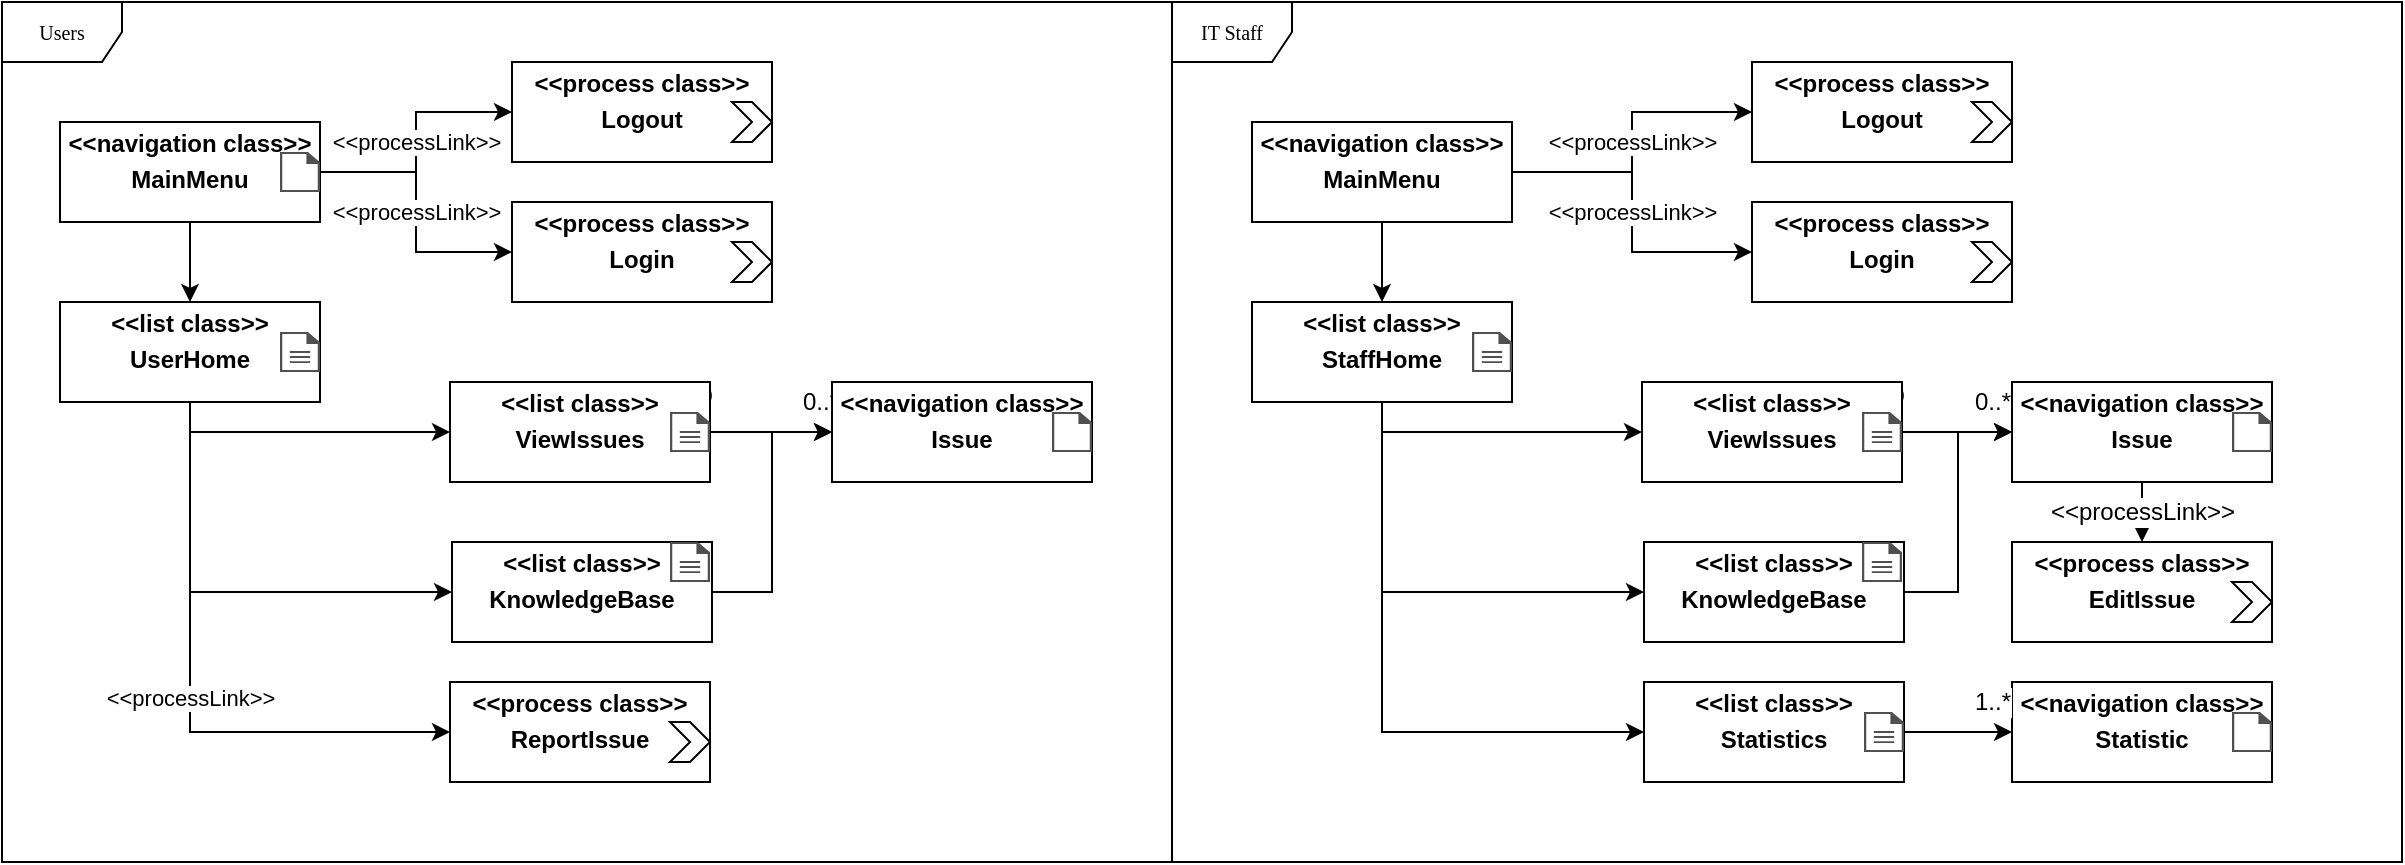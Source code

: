 <mxfile version="18.0.2" type="device"><diagram name="Page-1" id="c4acf3e9-155e-7222-9cf6-157b1a14988f"><mxGraphModel dx="360" dy="430" grid="1" gridSize="10" guides="1" tooltips="1" connect="1" arrows="1" fold="1" page="1" pageScale="1" pageWidth="850" pageHeight="1100" background="none" math="0" shadow="0"><root><mxCell id="0"/><mxCell id="1" parent="0"/><mxCell id="17acba5748e5396b-1" value="Users" style="shape=umlFrame;whiteSpace=wrap;html=1;rounded=0;shadow=0;comic=0;labelBackgroundColor=none;strokeWidth=1;fontFamily=Verdana;fontSize=10;align=center;" parent="1" vertex="1"><mxGeometry x="15" y="10" width="585" height="430" as="geometry"/></mxCell><mxCell id="d8Zynn3N7Q0lfRo9n0hZ-193" value="0..*" style="edgeStyle=orthogonalEdgeStyle;rounded=0;orthogonalLoop=1;jettySize=auto;html=1;exitX=1;exitY=0.5;exitDx=0;exitDy=0;entryX=0;entryY=0.5;entryDx=0;entryDy=0;fontSize=12;" parent="1" source="d8Zynn3N7Q0lfRo9n0hZ-51" target="d8Zynn3N7Q0lfRo9n0hZ-173" edge="1"><mxGeometry x="0.905" y="15" relative="1" as="geometry"><mxPoint as="offset"/></mxGeometry></mxCell><mxCell id="5d2195bd80daf111-28" style="edgeStyle=orthogonalEdgeStyle;rounded=0;html=1;dashed=1;labelBackgroundColor=none;startFill=0;endArrow=open;endFill=0;endSize=10;fontFamily=Verdana;fontSize=10;" parent="1" edge="1"><mxGeometry relative="1" as="geometry"><Array as="points"><mxPoint x="320" y="490"/><mxPoint x="320" y="460"/></Array><mxPoint x="380" y="460" as="targetPoint"/></mxGeometry></mxCell><mxCell id="5d2195bd80daf111-29" style="edgeStyle=orthogonalEdgeStyle;rounded=0;html=1;dashed=1;labelBackgroundColor=none;startFill=0;endArrow=open;endFill=0;endSize=10;fontFamily=Verdana;fontSize=10;" parent="1" edge="1"><mxGeometry relative="1" as="geometry"><mxPoint x="380" y="520" as="targetPoint"/></mxGeometry></mxCell><mxCell id="5d2195bd80daf111-31" style="edgeStyle=orthogonalEdgeStyle;rounded=0;html=1;dashed=1;labelBackgroundColor=none;startFill=0;endArrow=open;endFill=0;endSize=10;fontFamily=Verdana;fontSize=10;" parent="1" edge="1"><mxGeometry relative="1" as="geometry"><Array as="points"><mxPoint x="350" y="560"/><mxPoint x="350" y="560"/></Array><mxPoint x="650" y="560" as="targetPoint"/></mxGeometry></mxCell><mxCell id="d8Zynn3N7Q0lfRo9n0hZ-12" value="IT Staff" style="shape=umlFrame;whiteSpace=wrap;html=1;rounded=0;shadow=0;comic=0;labelBackgroundColor=none;strokeWidth=1;fontFamily=Verdana;fontSize=10;align=center;" parent="1" vertex="1"><mxGeometry x="600" y="10" width="615" height="430" as="geometry"/></mxCell><mxCell id="d8Zynn3N7Q0lfRo9n0hZ-34" value="" style="group" parent="1" vertex="1" connectable="0"><mxGeometry x="270" y="40" width="130" height="50" as="geometry"/></mxCell><mxCell id="d8Zynn3N7Q0lfRo9n0hZ-70" value="" style="group" parent="d8Zynn3N7Q0lfRo9n0hZ-34" vertex="1" connectable="0"><mxGeometry width="130" height="50" as="geometry"/></mxCell><mxCell id="d8Zynn3N7Q0lfRo9n0hZ-25" value="&lt;p style=&quot;margin:0px;margin-top:4px;text-align:center;&quot;&gt;&lt;b&gt;&amp;lt;&amp;lt;process class&amp;gt;&amp;gt;&lt;/b&gt;&lt;/p&gt;&lt;p style=&quot;margin:0px;margin-top:4px;text-align:center;&quot;&gt;&lt;b&gt;Logout&lt;/b&gt;&lt;/p&gt;" style="verticalAlign=top;align=left;overflow=fill;fontSize=12;fontFamily=Helvetica;html=1;rounded=0;shadow=0;comic=0;labelBackgroundColor=none;strokeWidth=1" parent="d8Zynn3N7Q0lfRo9n0hZ-70" vertex="1"><mxGeometry width="130" height="50" as="geometry"/></mxCell><mxCell id="d8Zynn3N7Q0lfRo9n0hZ-26" value="" style="html=1;shadow=0;dashed=0;align=center;verticalAlign=middle;shape=mxgraph.arrows2.arrow;dy=0;dx=10;notch=10;" parent="d8Zynn3N7Q0lfRo9n0hZ-70" vertex="1"><mxGeometry x="110" y="20" width="20" height="20" as="geometry"/></mxCell><mxCell id="d8Zynn3N7Q0lfRo9n0hZ-35" value="" style="group" parent="1" vertex="1" connectable="0"><mxGeometry x="44" y="70" width="130" height="50" as="geometry"/></mxCell><mxCell id="d8Zynn3N7Q0lfRo9n0hZ-40" value="" style="group" parent="d8Zynn3N7Q0lfRo9n0hZ-35" vertex="1" connectable="0"><mxGeometry width="130" height="50" as="geometry"/></mxCell><mxCell id="5d2195bd80daf111-19" value="&lt;p style=&quot;margin: 4px 0px 0px; text-align: center;&quot;&gt;&lt;b&gt;&amp;lt;&amp;lt;navigation class&amp;gt;&amp;gt;&lt;/b&gt;&lt;/p&gt;&lt;p style=&quot;margin: 4px 0px 0px; text-align: center;&quot;&gt;&lt;b&gt;MainMenu&lt;/b&gt;&lt;/p&gt;" style="verticalAlign=top;align=left;overflow=fill;fontSize=12;fontFamily=Helvetica;html=1;rounded=0;shadow=0;comic=0;labelBackgroundColor=none;strokeWidth=1" parent="d8Zynn3N7Q0lfRo9n0hZ-40" vertex="1"><mxGeometry width="130" height="50" as="geometry"/></mxCell><mxCell id="d8Zynn3N7Q0lfRo9n0hZ-247" value="" style="sketch=0;pointerEvents=1;shadow=0;dashed=0;html=1;strokeColor=none;fillColor=#505050;labelPosition=center;verticalLabelPosition=bottom;verticalAlign=top;outlineConnect=0;align=center;shape=mxgraph.office.concepts.document_blank;" parent="d8Zynn3N7Q0lfRo9n0hZ-40" vertex="1"><mxGeometry x="110" y="15" width="20" height="20" as="geometry"/></mxCell><mxCell id="d8Zynn3N7Q0lfRo9n0hZ-63" value="&amp;lt;&amp;lt;processLink&amp;gt;&amp;gt;" style="edgeStyle=orthogonalEdgeStyle;rounded=0;orthogonalLoop=1;jettySize=auto;html=1;exitX=1;exitY=0.5;exitDx=0;exitDy=0;entryX=0;entryY=0.5;entryDx=0;entryDy=0;fontSize=11;" parent="1" source="5d2195bd80daf111-19" target="d8Zynn3N7Q0lfRo9n0hZ-25" edge="1"><mxGeometry relative="1" as="geometry"/></mxCell><mxCell id="d8Zynn3N7Q0lfRo9n0hZ-64" value="&amp;lt;&amp;lt;processLink&amp;gt;&amp;gt;" style="edgeStyle=orthogonalEdgeStyle;rounded=0;orthogonalLoop=1;jettySize=auto;html=1;exitX=1;exitY=0.5;exitDx=0;exitDy=0;entryX=0;entryY=0.5;entryDx=0;entryDy=0;fontSize=11;" parent="1" source="5d2195bd80daf111-19" target="d8Zynn3N7Q0lfRo9n0hZ-45" edge="1"><mxGeometry relative="1" as="geometry"/></mxCell><mxCell id="d8Zynn3N7Q0lfRo9n0hZ-69" value="" style="group" parent="1" vertex="1" connectable="0"><mxGeometry x="270" y="110" width="130" height="50" as="geometry"/></mxCell><mxCell id="d8Zynn3N7Q0lfRo9n0hZ-45" value="&lt;p style=&quot;margin:0px;margin-top:4px;text-align:center;&quot;&gt;&lt;b&gt;&amp;lt;&amp;lt;process class&amp;gt;&amp;gt;&lt;/b&gt;&lt;/p&gt;&lt;p style=&quot;margin:0px;margin-top:4px;text-align:center;&quot;&gt;&lt;b&gt;Login&lt;/b&gt;&lt;/p&gt;" style="verticalAlign=top;align=left;overflow=fill;fontSize=12;fontFamily=Helvetica;html=1;rounded=0;shadow=0;comic=0;labelBackgroundColor=none;strokeWidth=1" parent="d8Zynn3N7Q0lfRo9n0hZ-69" vertex="1"><mxGeometry width="130" height="50" as="geometry"/></mxCell><mxCell id="d8Zynn3N7Q0lfRo9n0hZ-46" value="" style="html=1;shadow=0;dashed=0;align=center;verticalAlign=middle;shape=mxgraph.arrows2.arrow;dy=0;dx=10;notch=10;" parent="d8Zynn3N7Q0lfRo9n0hZ-69" vertex="1"><mxGeometry x="110" y="20" width="20" height="20" as="geometry"/></mxCell><mxCell id="d8Zynn3N7Q0lfRo9n0hZ-74" value="" style="group" parent="1" vertex="1" connectable="0"><mxGeometry x="239" y="350" width="130" height="50" as="geometry"/></mxCell><mxCell id="d8Zynn3N7Q0lfRo9n0hZ-53" value="&lt;div style=&quot;text-align: center;&quot;&gt;&lt;p style=&quot;margin: 4px 0px 0px;&quot;&gt;&lt;b&gt;&amp;lt;&amp;lt;process class&amp;gt;&amp;gt;&lt;/b&gt;&lt;/p&gt;&lt;p style=&quot;margin: 4px 0px 0px;&quot;&gt;&lt;b&gt;ReportIssue&lt;/b&gt;&lt;/p&gt;&lt;/div&gt;" style="verticalAlign=top;align=left;overflow=fill;fontSize=12;fontFamily=Helvetica;html=1;rounded=0;shadow=0;comic=0;labelBackgroundColor=none;strokeWidth=1" parent="d8Zynn3N7Q0lfRo9n0hZ-74" vertex="1"><mxGeometry width="130" height="50" as="geometry"/></mxCell><mxCell id="d8Zynn3N7Q0lfRo9n0hZ-54" value="" style="html=1;shadow=0;dashed=0;align=center;verticalAlign=middle;shape=mxgraph.arrows2.arrow;dy=0;dx=10;notch=10;fontSize=11;" parent="d8Zynn3N7Q0lfRo9n0hZ-74" vertex="1"><mxGeometry x="110" y="20" width="20" height="20" as="geometry"/></mxCell><mxCell id="d8Zynn3N7Q0lfRo9n0hZ-75" value="" style="group" parent="1" vertex="1" connectable="0"><mxGeometry x="240" y="162" width="130" height="60" as="geometry"/></mxCell><mxCell id="d8Zynn3N7Q0lfRo9n0hZ-58" value="" style="sketch=0;outlineConnect=0;fontColor=#232F3E;gradientColor=none;fillColor=#232F3D;strokeColor=none;dashed=0;verticalLabelPosition=bottom;verticalAlign=top;align=center;html=1;fontSize=12;fontStyle=0;aspect=fixed;pointerEvents=1;shape=mxgraph.aws4.question;" parent="d8Zynn3N7Q0lfRo9n0hZ-75" vertex="1"><mxGeometry x="119.49" y="40" width="10.51" height="20" as="geometry"/></mxCell><mxCell id="d8Zynn3N7Q0lfRo9n0hZ-78" value="" style="group" parent="1" vertex="1" connectable="0"><mxGeometry x="240" y="280" width="130" height="50" as="geometry"/></mxCell><mxCell id="d8Zynn3N7Q0lfRo9n0hZ-51" value="&lt;p style=&quot;margin: 4px 0px 0px; text-align: center;&quot;&gt;&lt;b&gt;&amp;lt;&amp;lt;list class&amp;gt;&amp;gt;&lt;/b&gt;&lt;/p&gt;&lt;p style=&quot;margin: 4px 0px 0px; text-align: center;&quot;&gt;&lt;b&gt;KnowledgeBase&lt;/b&gt;&lt;/p&gt;" style="verticalAlign=top;align=left;overflow=fill;fontSize=12;fontFamily=Helvetica;html=1;rounded=0;shadow=0;comic=0;labelBackgroundColor=none;strokeWidth=1" parent="d8Zynn3N7Q0lfRo9n0hZ-78" vertex="1"><mxGeometry width="130" height="50" as="geometry"/></mxCell><mxCell id="d8Zynn3N7Q0lfRo9n0hZ-198" value="" style="sketch=0;pointerEvents=1;shadow=0;dashed=0;html=1;strokeColor=none;fillColor=#505050;labelPosition=center;verticalLabelPosition=bottom;verticalAlign=top;outlineConnect=0;align=center;shape=mxgraph.office.concepts.document;fontSize=11;" parent="d8Zynn3N7Q0lfRo9n0hZ-78" vertex="1"><mxGeometry x="109" width="20" height="20" as="geometry"/></mxCell><mxCell id="d8Zynn3N7Q0lfRo9n0hZ-152" value="&amp;lt;&amp;lt;processLink&amp;gt;&amp;gt;" style="edgeStyle=orthogonalEdgeStyle;rounded=0;orthogonalLoop=1;jettySize=auto;html=1;exitX=0.5;exitY=1;exitDx=0;exitDy=0;entryX=0;entryY=0.5;entryDx=0;entryDy=0;fontSize=11;" parent="1" source="d8Zynn3N7Q0lfRo9n0hZ-148" target="d8Zynn3N7Q0lfRo9n0hZ-53" edge="1"><mxGeometry relative="1" as="geometry"/></mxCell><mxCell id="d8Zynn3N7Q0lfRo9n0hZ-153" style="edgeStyle=orthogonalEdgeStyle;rounded=0;orthogonalLoop=1;jettySize=auto;html=1;exitX=0.5;exitY=1;exitDx=0;exitDy=0;entryX=0;entryY=0.5;entryDx=0;entryDy=0;fontSize=11;" parent="1" source="d8Zynn3N7Q0lfRo9n0hZ-148" target="d8Zynn3N7Q0lfRo9n0hZ-51" edge="1"><mxGeometry relative="1" as="geometry"/></mxCell><mxCell id="d8Zynn3N7Q0lfRo9n0hZ-175" style="edgeStyle=orthogonalEdgeStyle;rounded=0;orthogonalLoop=1;jettySize=auto;html=1;exitX=0.5;exitY=1;exitDx=0;exitDy=0;entryX=0;entryY=0.5;entryDx=0;entryDy=0;fontSize=11;" parent="1" source="d8Zynn3N7Q0lfRo9n0hZ-148" target="d8Zynn3N7Q0lfRo9n0hZ-57" edge="1"><mxGeometry relative="1" as="geometry"><Array as="points"><mxPoint x="109" y="225"/></Array></mxGeometry></mxCell><mxCell id="d8Zynn3N7Q0lfRo9n0hZ-148" value="&lt;p style=&quot;margin: 4px 0px 0px; text-align: center;&quot;&gt;&lt;b&gt;&amp;lt;&amp;lt;list class&amp;gt;&amp;gt;&lt;/b&gt;&lt;/p&gt;&lt;p style=&quot;margin: 4px 0px 0px; text-align: center;&quot;&gt;&lt;b&gt;UserHome&lt;/b&gt;&lt;/p&gt;" style="verticalAlign=top;align=left;overflow=fill;fontSize=12;fontFamily=Helvetica;html=1;rounded=0;shadow=0;comic=0;labelBackgroundColor=none;strokeWidth=1" parent="1" vertex="1"><mxGeometry x="44" y="160" width="130" height="50" as="geometry"/></mxCell><mxCell id="d8Zynn3N7Q0lfRo9n0hZ-149" value="" style="sketch=0;pointerEvents=1;shadow=0;dashed=0;html=1;strokeColor=none;fillColor=#505050;labelPosition=center;verticalLabelPosition=bottom;verticalAlign=top;outlineConnect=0;align=center;shape=mxgraph.office.concepts.document;fontSize=11;" parent="1" vertex="1"><mxGeometry x="154" y="175" width="20" height="20" as="geometry"/></mxCell><mxCell id="d8Zynn3N7Q0lfRo9n0hZ-150" style="edgeStyle=orthogonalEdgeStyle;rounded=0;orthogonalLoop=1;jettySize=auto;html=1;exitX=0.5;exitY=1;exitDx=0;exitDy=0;entryX=0.5;entryY=0;entryDx=0;entryDy=0;fontSize=11;" parent="1" source="5d2195bd80daf111-19" target="d8Zynn3N7Q0lfRo9n0hZ-148" edge="1"><mxGeometry relative="1" as="geometry"/></mxCell><mxCell id="d8Zynn3N7Q0lfRo9n0hZ-172" value="" style="group" parent="1" vertex="1" connectable="0"><mxGeometry x="430" y="200" width="130" height="50" as="geometry"/></mxCell><mxCell id="d8Zynn3N7Q0lfRo9n0hZ-173" value="&lt;p style=&quot;margin:0px;margin-top:4px;text-align:center;&quot;&gt;&lt;b&gt;&amp;lt;&amp;lt;navigation class&amp;gt;&amp;gt;&lt;/b&gt;&lt;/p&gt;&lt;p style=&quot;margin:0px;margin-top:4px;text-align:center;&quot;&gt;&lt;b&gt;Issue&lt;/b&gt;&lt;/p&gt;" style="verticalAlign=top;align=left;overflow=fill;fontSize=12;fontFamily=Helvetica;html=1;rounded=0;shadow=0;comic=0;labelBackgroundColor=none;strokeWidth=1" parent="d8Zynn3N7Q0lfRo9n0hZ-172" vertex="1"><mxGeometry width="130" height="50" as="geometry"/></mxCell><mxCell id="d8Zynn3N7Q0lfRo9n0hZ-174" value="" style="sketch=0;pointerEvents=1;shadow=0;dashed=0;html=1;strokeColor=none;fillColor=#505050;labelPosition=center;verticalLabelPosition=bottom;verticalAlign=top;outlineConnect=0;align=center;shape=mxgraph.office.concepts.document_blank;" parent="d8Zynn3N7Q0lfRo9n0hZ-172" vertex="1"><mxGeometry x="110" y="15" width="20" height="20" as="geometry"/></mxCell><mxCell id="d8Zynn3N7Q0lfRo9n0hZ-176" style="edgeStyle=orthogonalEdgeStyle;rounded=0;orthogonalLoop=1;jettySize=auto;html=1;exitX=1;exitY=0.5;exitDx=0;exitDy=0;entryX=0;entryY=0.5;entryDx=0;entryDy=0;fontSize=11;" parent="1" source="d8Zynn3N7Q0lfRo9n0hZ-57" target="d8Zynn3N7Q0lfRo9n0hZ-173" edge="1"><mxGeometry relative="1" as="geometry"/></mxCell><mxCell id="d8Zynn3N7Q0lfRo9n0hZ-57" value="&lt;p style=&quot;margin:0px;margin-top:4px;text-align:center;&quot;&gt;&lt;b&gt;&amp;lt;&amp;lt;list class&amp;gt;&amp;gt;&lt;/b&gt;&lt;/p&gt;&lt;p style=&quot;margin:0px;margin-top:4px;text-align:center;&quot;&gt;&lt;b&gt;ViewIssues&lt;/b&gt;&lt;/p&gt;" style="verticalAlign=top;align=left;overflow=fill;fontSize=12;fontFamily=Helvetica;html=1;rounded=0;shadow=0;comic=0;labelBackgroundColor=none;strokeWidth=1" parent="1" vertex="1"><mxGeometry x="239" y="200" width="130" height="50" as="geometry"/></mxCell><mxCell id="d8Zynn3N7Q0lfRo9n0hZ-195" value="" style="sketch=0;pointerEvents=1;shadow=0;dashed=0;html=1;strokeColor=none;fillColor=#505050;labelPosition=center;verticalLabelPosition=bottom;verticalAlign=top;outlineConnect=0;align=center;shape=mxgraph.office.concepts.document;fontSize=11;" parent="1" vertex="1"><mxGeometry x="349" y="215" width="20" height="20" as="geometry"/></mxCell><mxCell id="d8Zynn3N7Q0lfRo9n0hZ-201" value="0..*" style="edgeStyle=orthogonalEdgeStyle;rounded=0;orthogonalLoop=1;jettySize=auto;html=1;exitX=1;exitY=0.5;exitDx=0;exitDy=0;entryX=0;entryY=0.5;entryDx=0;entryDy=0;fontSize=12;" parent="1" source="d8Zynn3N7Q0lfRo9n0hZ-221" target="d8Zynn3N7Q0lfRo9n0hZ-230" edge="1"><mxGeometry x="0.851" y="15" relative="1" as="geometry"><mxPoint as="offset"/></mxGeometry></mxCell><mxCell id="d8Zynn3N7Q0lfRo9n0hZ-202" value="" style="group" parent="1" vertex="1" connectable="0"><mxGeometry x="890" y="40" width="130" height="50" as="geometry"/></mxCell><mxCell id="d8Zynn3N7Q0lfRo9n0hZ-203" value="" style="group" parent="d8Zynn3N7Q0lfRo9n0hZ-202" vertex="1" connectable="0"><mxGeometry width="130" height="50" as="geometry"/></mxCell><mxCell id="d8Zynn3N7Q0lfRo9n0hZ-204" value="&lt;p style=&quot;margin:0px;margin-top:4px;text-align:center;&quot;&gt;&lt;b&gt;&amp;lt;&amp;lt;process class&amp;gt;&amp;gt;&lt;/b&gt;&lt;/p&gt;&lt;p style=&quot;margin:0px;margin-top:4px;text-align:center;&quot;&gt;&lt;b&gt;Logout&lt;/b&gt;&lt;/p&gt;" style="verticalAlign=top;align=left;overflow=fill;fontSize=12;fontFamily=Helvetica;html=1;rounded=0;shadow=0;comic=0;labelBackgroundColor=none;strokeWidth=1" parent="d8Zynn3N7Q0lfRo9n0hZ-203" vertex="1"><mxGeometry width="130" height="50" as="geometry"/></mxCell><mxCell id="d8Zynn3N7Q0lfRo9n0hZ-205" value="" style="html=1;shadow=0;dashed=0;align=center;verticalAlign=middle;shape=mxgraph.arrows2.arrow;dy=0;dx=10;notch=10;" parent="d8Zynn3N7Q0lfRo9n0hZ-203" vertex="1"><mxGeometry x="110" y="20" width="20" height="20" as="geometry"/></mxCell><mxCell id="d8Zynn3N7Q0lfRo9n0hZ-210" value="&amp;lt;&amp;lt;processLink&amp;gt;&amp;gt;" style="edgeStyle=orthogonalEdgeStyle;rounded=0;orthogonalLoop=1;jettySize=auto;html=1;exitX=1;exitY=0.5;exitDx=0;exitDy=0;entryX=0;entryY=0.5;entryDx=0;entryDy=0;fontSize=11;" parent="1" source="d8Zynn3N7Q0lfRo9n0hZ-248" target="d8Zynn3N7Q0lfRo9n0hZ-204" edge="1"><mxGeometry relative="1" as="geometry"><mxPoint x="770.0" y="95" as="sourcePoint"/></mxGeometry></mxCell><mxCell id="d8Zynn3N7Q0lfRo9n0hZ-211" value="&amp;lt;&amp;lt;processLink&amp;gt;&amp;gt;" style="edgeStyle=orthogonalEdgeStyle;rounded=0;orthogonalLoop=1;jettySize=auto;html=1;entryX=0;entryY=0.5;entryDx=0;entryDy=0;fontSize=11;exitX=1;exitY=0.5;exitDx=0;exitDy=0;" parent="1" source="d8Zynn3N7Q0lfRo9n0hZ-248" target="d8Zynn3N7Q0lfRo9n0hZ-213" edge="1"><mxGeometry relative="1" as="geometry"><mxPoint x="770" y="95" as="sourcePoint"/></mxGeometry></mxCell><mxCell id="d8Zynn3N7Q0lfRo9n0hZ-212" value="" style="group" parent="1" vertex="1" connectable="0"><mxGeometry x="890" y="110" width="130" height="50" as="geometry"/></mxCell><mxCell id="d8Zynn3N7Q0lfRo9n0hZ-213" value="&lt;p style=&quot;margin:0px;margin-top:4px;text-align:center;&quot;&gt;&lt;b&gt;&amp;lt;&amp;lt;process class&amp;gt;&amp;gt;&lt;/b&gt;&lt;/p&gt;&lt;p style=&quot;margin:0px;margin-top:4px;text-align:center;&quot;&gt;&lt;b&gt;Login&lt;/b&gt;&lt;/p&gt;" style="verticalAlign=top;align=left;overflow=fill;fontSize=12;fontFamily=Helvetica;html=1;rounded=0;shadow=0;comic=0;labelBackgroundColor=none;strokeWidth=1" parent="d8Zynn3N7Q0lfRo9n0hZ-212" vertex="1"><mxGeometry width="130" height="50" as="geometry"/></mxCell><mxCell id="d8Zynn3N7Q0lfRo9n0hZ-214" value="" style="html=1;shadow=0;dashed=0;align=center;verticalAlign=middle;shape=mxgraph.arrows2.arrow;dy=0;dx=10;notch=10;" parent="d8Zynn3N7Q0lfRo9n0hZ-212" vertex="1"><mxGeometry x="110" y="20" width="20" height="20" as="geometry"/></mxCell><mxCell id="d8Zynn3N7Q0lfRo9n0hZ-215" value="" style="group" parent="1" vertex="1" connectable="0"><mxGeometry x="836" y="350" width="130" height="50" as="geometry"/></mxCell><mxCell id="d8Zynn3N7Q0lfRo9n0hZ-216" value="&lt;div style=&quot;text-align: center;&quot;&gt;&lt;p style=&quot;margin: 4px 0px 0px;&quot;&gt;&lt;b&gt;&amp;lt;&amp;lt;list class&amp;gt;&amp;gt;&lt;/b&gt;&lt;/p&gt;&lt;p style=&quot;margin: 4px 0px 0px;&quot;&gt;&lt;b&gt;Statistics&lt;/b&gt;&lt;/p&gt;&lt;/div&gt;" style="verticalAlign=top;align=left;overflow=fill;fontSize=12;fontFamily=Helvetica;html=1;rounded=0;shadow=0;comic=0;labelBackgroundColor=none;strokeWidth=1" parent="d8Zynn3N7Q0lfRo9n0hZ-215" vertex="1"><mxGeometry width="130" height="50" as="geometry"/></mxCell><mxCell id="d8Zynn3N7Q0lfRo9n0hZ-242" value="" style="sketch=0;pointerEvents=1;shadow=0;dashed=0;html=1;strokeColor=none;fillColor=#505050;labelPosition=center;verticalLabelPosition=bottom;verticalAlign=top;outlineConnect=0;align=center;shape=mxgraph.office.concepts.document;fontSize=11;" parent="d8Zynn3N7Q0lfRo9n0hZ-215" vertex="1"><mxGeometry x="110" y="15" width="20" height="20" as="geometry"/></mxCell><mxCell id="d8Zynn3N7Q0lfRo9n0hZ-218" value="" style="group" parent="1" vertex="1" connectable="0"><mxGeometry x="836" y="162" width="130" height="60" as="geometry"/></mxCell><mxCell id="d8Zynn3N7Q0lfRo9n0hZ-219" value="" style="sketch=0;outlineConnect=0;fontColor=#232F3E;gradientColor=none;fillColor=#232F3D;strokeColor=none;dashed=0;verticalLabelPosition=bottom;verticalAlign=top;align=center;html=1;fontSize=12;fontStyle=0;aspect=fixed;pointerEvents=1;shape=mxgraph.aws4.question;" parent="d8Zynn3N7Q0lfRo9n0hZ-218" vertex="1"><mxGeometry x="119.49" y="40" width="10.51" height="20" as="geometry"/></mxCell><mxCell id="d8Zynn3N7Q0lfRo9n0hZ-220" value="" style="group" parent="1" vertex="1" connectable="0"><mxGeometry x="836" y="280" width="130" height="50" as="geometry"/></mxCell><mxCell id="d8Zynn3N7Q0lfRo9n0hZ-221" value="&lt;p style=&quot;margin: 4px 0px 0px; text-align: center;&quot;&gt;&lt;b&gt;&amp;lt;&amp;lt;list class&amp;gt;&amp;gt;&lt;/b&gt;&lt;/p&gt;&lt;p style=&quot;margin: 4px 0px 0px; text-align: center;&quot;&gt;&lt;b&gt;KnowledgeBase&lt;/b&gt;&lt;/p&gt;" style="verticalAlign=top;align=left;overflow=fill;fontSize=12;fontFamily=Helvetica;html=1;rounded=0;shadow=0;comic=0;labelBackgroundColor=none;strokeWidth=1" parent="d8Zynn3N7Q0lfRo9n0hZ-220" vertex="1"><mxGeometry width="130" height="50" as="geometry"/></mxCell><mxCell id="d8Zynn3N7Q0lfRo9n0hZ-222" value="" style="sketch=0;pointerEvents=1;shadow=0;dashed=0;html=1;strokeColor=none;fillColor=#505050;labelPosition=center;verticalLabelPosition=bottom;verticalAlign=top;outlineConnect=0;align=center;shape=mxgraph.office.concepts.document;fontSize=11;" parent="d8Zynn3N7Q0lfRo9n0hZ-220" vertex="1"><mxGeometry x="109" width="20" height="20" as="geometry"/></mxCell><mxCell id="d8Zynn3N7Q0lfRo9n0hZ-223" style="edgeStyle=orthogonalEdgeStyle;rounded=0;orthogonalLoop=1;jettySize=auto;html=1;exitX=0.5;exitY=1;exitDx=0;exitDy=0;entryX=0;entryY=0.5;entryDx=0;entryDy=0;fontSize=11;" parent="1" source="d8Zynn3N7Q0lfRo9n0hZ-226" target="d8Zynn3N7Q0lfRo9n0hZ-216" edge="1"><mxGeometry relative="1" as="geometry"/></mxCell><mxCell id="d8Zynn3N7Q0lfRo9n0hZ-224" style="edgeStyle=orthogonalEdgeStyle;rounded=0;orthogonalLoop=1;jettySize=auto;html=1;exitX=0.5;exitY=1;exitDx=0;exitDy=0;entryX=0;entryY=0.5;entryDx=0;entryDy=0;fontSize=11;" parent="1" source="d8Zynn3N7Q0lfRo9n0hZ-226" target="d8Zynn3N7Q0lfRo9n0hZ-221" edge="1"><mxGeometry relative="1" as="geometry"/></mxCell><mxCell id="d8Zynn3N7Q0lfRo9n0hZ-225" style="edgeStyle=orthogonalEdgeStyle;rounded=0;orthogonalLoop=1;jettySize=auto;html=1;exitX=0.5;exitY=1;exitDx=0;exitDy=0;entryX=0;entryY=0.5;entryDx=0;entryDy=0;fontSize=11;" parent="1" source="d8Zynn3N7Q0lfRo9n0hZ-226" target="d8Zynn3N7Q0lfRo9n0hZ-233" edge="1"><mxGeometry relative="1" as="geometry"><Array as="points"><mxPoint x="705" y="225"/></Array></mxGeometry></mxCell><mxCell id="d8Zynn3N7Q0lfRo9n0hZ-226" value="&lt;p style=&quot;margin: 4px 0px 0px; text-align: center;&quot;&gt;&lt;b&gt;&amp;lt;&amp;lt;list class&amp;gt;&amp;gt;&lt;/b&gt;&lt;/p&gt;&lt;p style=&quot;margin: 4px 0px 0px; text-align: center;&quot;&gt;&lt;b&gt;StaffHome&lt;/b&gt;&lt;/p&gt;" style="verticalAlign=top;align=left;overflow=fill;fontSize=12;fontFamily=Helvetica;html=1;rounded=0;shadow=0;comic=0;labelBackgroundColor=none;strokeWidth=1" parent="1" vertex="1"><mxGeometry x="640" y="160" width="130" height="50" as="geometry"/></mxCell><mxCell id="d8Zynn3N7Q0lfRo9n0hZ-227" value="" style="sketch=0;pointerEvents=1;shadow=0;dashed=0;html=1;strokeColor=none;fillColor=#505050;labelPosition=center;verticalLabelPosition=bottom;verticalAlign=top;outlineConnect=0;align=center;shape=mxgraph.office.concepts.document;fontSize=11;" parent="1" vertex="1"><mxGeometry x="750" y="175" width="20" height="20" as="geometry"/></mxCell><mxCell id="d8Zynn3N7Q0lfRo9n0hZ-228" style="edgeStyle=orthogonalEdgeStyle;rounded=0;orthogonalLoop=1;jettySize=auto;html=1;exitX=0.5;exitY=1;exitDx=0;exitDy=0;entryX=0.5;entryY=0;entryDx=0;entryDy=0;fontSize=11;" parent="1" source="d8Zynn3N7Q0lfRo9n0hZ-248" target="d8Zynn3N7Q0lfRo9n0hZ-226" edge="1"><mxGeometry relative="1" as="geometry"><mxPoint x="705" y="120" as="sourcePoint"/></mxGeometry></mxCell><mxCell id="d8Zynn3N7Q0lfRo9n0hZ-229" value="" style="group" parent="1" vertex="1" connectable="0"><mxGeometry x="1020" y="200" width="130" height="50" as="geometry"/></mxCell><mxCell id="d8Zynn3N7Q0lfRo9n0hZ-230" value="&lt;p style=&quot;margin:0px;margin-top:4px;text-align:center;&quot;&gt;&lt;b&gt;&amp;lt;&amp;lt;navigation class&amp;gt;&amp;gt;&lt;/b&gt;&lt;/p&gt;&lt;p style=&quot;margin:0px;margin-top:4px;text-align:center;&quot;&gt;&lt;b&gt;Issue&lt;/b&gt;&lt;/p&gt;" style="verticalAlign=top;align=left;overflow=fill;fontSize=12;fontFamily=Helvetica;html=1;rounded=0;shadow=0;comic=0;labelBackgroundColor=none;strokeWidth=1" parent="d8Zynn3N7Q0lfRo9n0hZ-229" vertex="1"><mxGeometry width="130" height="50" as="geometry"/></mxCell><mxCell id="d8Zynn3N7Q0lfRo9n0hZ-231" value="" style="sketch=0;pointerEvents=1;shadow=0;dashed=0;html=1;strokeColor=none;fillColor=#505050;labelPosition=center;verticalLabelPosition=bottom;verticalAlign=top;outlineConnect=0;align=center;shape=mxgraph.office.concepts.document_blank;" parent="d8Zynn3N7Q0lfRo9n0hZ-229" vertex="1"><mxGeometry x="110" y="15" width="20" height="20" as="geometry"/></mxCell><mxCell id="d8Zynn3N7Q0lfRo9n0hZ-232" style="edgeStyle=orthogonalEdgeStyle;rounded=0;orthogonalLoop=1;jettySize=auto;html=1;exitX=1;exitY=0.5;exitDx=0;exitDy=0;entryX=0;entryY=0.5;entryDx=0;entryDy=0;fontSize=11;" parent="1" source="d8Zynn3N7Q0lfRo9n0hZ-233" target="d8Zynn3N7Q0lfRo9n0hZ-230" edge="1"><mxGeometry relative="1" as="geometry"/></mxCell><mxCell id="d8Zynn3N7Q0lfRo9n0hZ-233" value="&lt;p style=&quot;margin:0px;margin-top:4px;text-align:center;&quot;&gt;&lt;b&gt;&amp;lt;&amp;lt;list class&amp;gt;&amp;gt;&lt;/b&gt;&lt;/p&gt;&lt;p style=&quot;margin:0px;margin-top:4px;text-align:center;&quot;&gt;&lt;b&gt;ViewIssues&lt;/b&gt;&lt;/p&gt;" style="verticalAlign=top;align=left;overflow=fill;fontSize=12;fontFamily=Helvetica;html=1;rounded=0;shadow=0;comic=0;labelBackgroundColor=none;strokeWidth=1" parent="1" vertex="1"><mxGeometry x="835" y="200" width="130" height="50" as="geometry"/></mxCell><mxCell id="d8Zynn3N7Q0lfRo9n0hZ-234" value="" style="group" parent="1" vertex="1" connectable="0"><mxGeometry x="1020" y="280" width="130" height="50" as="geometry"/></mxCell><mxCell id="d8Zynn3N7Q0lfRo9n0hZ-235" value="&lt;p style=&quot;margin: 4px 0px 0px; text-align: center;&quot;&gt;&lt;b&gt;&amp;lt;&amp;lt;process class&amp;gt;&amp;gt;&lt;/b&gt;&lt;/p&gt;&lt;p style=&quot;margin: 4px 0px 0px; text-align: center;&quot;&gt;&lt;b&gt;EditIssue&lt;/b&gt;&lt;/p&gt;" style="verticalAlign=top;align=left;overflow=fill;fontSize=12;fontFamily=Helvetica;html=1;rounded=0;shadow=0;comic=0;labelBackgroundColor=none;strokeWidth=1" parent="d8Zynn3N7Q0lfRo9n0hZ-234" vertex="1"><mxGeometry width="130" height="50" as="geometry"/></mxCell><mxCell id="d8Zynn3N7Q0lfRo9n0hZ-236" value="" style="html=1;shadow=0;dashed=0;align=center;verticalAlign=middle;shape=mxgraph.arrows2.arrow;dy=0;dx=10;notch=10;fontSize=11;" parent="d8Zynn3N7Q0lfRo9n0hZ-234" vertex="1"><mxGeometry x="110" y="20" width="20" height="20" as="geometry"/></mxCell><mxCell id="d8Zynn3N7Q0lfRo9n0hZ-237" value="" style="sketch=0;pointerEvents=1;shadow=0;dashed=0;html=1;strokeColor=none;fillColor=#505050;labelPosition=center;verticalLabelPosition=bottom;verticalAlign=top;outlineConnect=0;align=center;shape=mxgraph.office.concepts.document;fontSize=11;" parent="1" vertex="1"><mxGeometry x="945" y="215" width="20" height="20" as="geometry"/></mxCell><mxCell id="d8Zynn3N7Q0lfRo9n0hZ-238" value="&amp;lt;&amp;lt;processLink&amp;gt;&amp;gt;" style="edgeStyle=orthogonalEdgeStyle;rounded=0;orthogonalLoop=1;jettySize=auto;html=1;exitX=0.5;exitY=1;exitDx=0;exitDy=0;entryX=0.5;entryY=0;entryDx=0;entryDy=0;fontSize=12;" parent="1" source="d8Zynn3N7Q0lfRo9n0hZ-230" target="d8Zynn3N7Q0lfRo9n0hZ-235" edge="1"><mxGeometry relative="1" as="geometry"/></mxCell><mxCell id="d8Zynn3N7Q0lfRo9n0hZ-243" value="" style="group" parent="1" vertex="1" connectable="0"><mxGeometry x="1020" y="350" width="130" height="50" as="geometry"/></mxCell><mxCell id="d8Zynn3N7Q0lfRo9n0hZ-244" value="&lt;p style=&quot;margin:0px;margin-top:4px;text-align:center;&quot;&gt;&lt;b&gt;&amp;lt;&amp;lt;navigation class&amp;gt;&amp;gt;&lt;/b&gt;&lt;/p&gt;&lt;p style=&quot;margin:0px;margin-top:4px;text-align:center;&quot;&gt;&lt;b&gt;Statistic&lt;/b&gt;&lt;/p&gt;" style="verticalAlign=top;align=left;overflow=fill;fontSize=12;fontFamily=Helvetica;html=1;rounded=0;shadow=0;comic=0;labelBackgroundColor=none;strokeWidth=1" parent="d8Zynn3N7Q0lfRo9n0hZ-243" vertex="1"><mxGeometry width="130" height="50" as="geometry"/></mxCell><mxCell id="d8Zynn3N7Q0lfRo9n0hZ-245" value="" style="sketch=0;pointerEvents=1;shadow=0;dashed=0;html=1;strokeColor=none;fillColor=#505050;labelPosition=center;verticalLabelPosition=bottom;verticalAlign=top;outlineConnect=0;align=center;shape=mxgraph.office.concepts.document_blank;" parent="d8Zynn3N7Q0lfRo9n0hZ-243" vertex="1"><mxGeometry x="110" y="15" width="20" height="20" as="geometry"/></mxCell><mxCell id="d8Zynn3N7Q0lfRo9n0hZ-246" value="1..*" style="edgeStyle=orthogonalEdgeStyle;rounded=0;orthogonalLoop=1;jettySize=auto;html=1;exitX=1;exitY=0.5;exitDx=0;exitDy=0;entryX=0;entryY=0.5;entryDx=0;entryDy=0;fontSize=12;" parent="1" source="d8Zynn3N7Q0lfRo9n0hZ-216" target="d8Zynn3N7Q0lfRo9n0hZ-244" edge="1"><mxGeometry x="0.63" y="15" relative="1" as="geometry"><mxPoint as="offset"/></mxGeometry></mxCell><mxCell id="d8Zynn3N7Q0lfRo9n0hZ-248" value="&lt;p style=&quot;margin: 4px 0px 0px; text-align: center;&quot;&gt;&lt;b&gt;&amp;lt;&amp;lt;navigation class&amp;gt;&amp;gt;&lt;/b&gt;&lt;/p&gt;&lt;p style=&quot;margin: 4px 0px 0px; text-align: center;&quot;&gt;&lt;b&gt;MainMenu&lt;/b&gt;&lt;/p&gt;" style="verticalAlign=top;align=left;overflow=fill;fontSize=12;fontFamily=Helvetica;html=1;rounded=0;shadow=0;comic=0;labelBackgroundColor=none;strokeWidth=1" parent="1" vertex="1"><mxGeometry x="640" y="70" width="130" height="50" as="geometry"/></mxCell></root></mxGraphModel></diagram></mxfile>